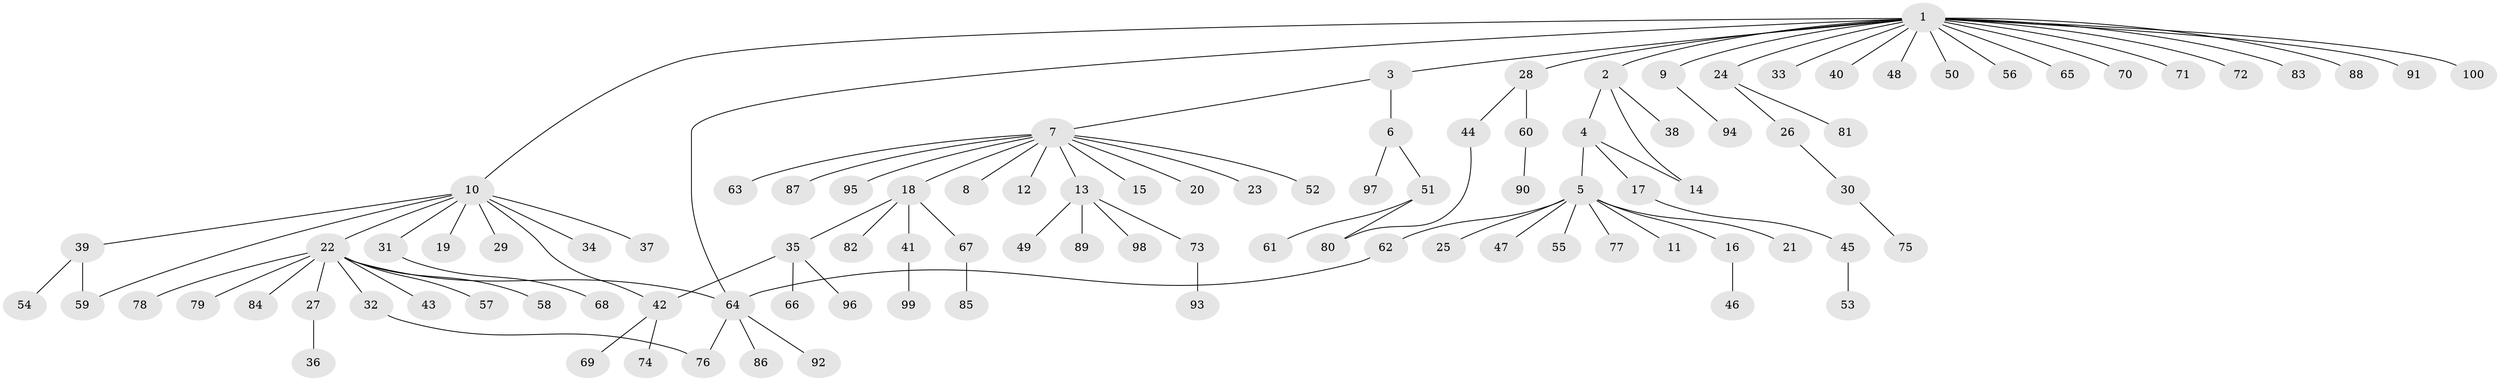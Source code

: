 // original degree distribution, {21: 0.007042253521126761, 5: 0.028169014084507043, 3: 0.09859154929577464, 10: 0.007042253521126761, 13: 0.007042253521126761, 2: 0.16901408450704225, 11: 0.014084507042253521, 1: 0.6267605633802817, 6: 0.014084507042253521, 4: 0.02112676056338028, 7: 0.007042253521126761}
// Generated by graph-tools (version 1.1) at 2025/50/03/04/25 22:50:43]
// undirected, 100 vertices, 106 edges
graph export_dot {
  node [color=gray90,style=filled];
  1;
  2;
  3;
  4;
  5;
  6;
  7;
  8;
  9;
  10;
  11;
  12;
  13;
  14;
  15;
  16;
  17;
  18;
  19;
  20;
  21;
  22;
  23;
  24;
  25;
  26;
  27;
  28;
  29;
  30;
  31;
  32;
  33;
  34;
  35;
  36;
  37;
  38;
  39;
  40;
  41;
  42;
  43;
  44;
  45;
  46;
  47;
  48;
  49;
  50;
  51;
  52;
  53;
  54;
  55;
  56;
  57;
  58;
  59;
  60;
  61;
  62;
  63;
  64;
  65;
  66;
  67;
  68;
  69;
  70;
  71;
  72;
  73;
  74;
  75;
  76;
  77;
  78;
  79;
  80;
  81;
  82;
  83;
  84;
  85;
  86;
  87;
  88;
  89;
  90;
  91;
  92;
  93;
  94;
  95;
  96;
  97;
  98;
  99;
  100;
  1 -- 2 [weight=1.0];
  1 -- 3 [weight=1.0];
  1 -- 9 [weight=1.0];
  1 -- 10 [weight=1.0];
  1 -- 24 [weight=1.0];
  1 -- 28 [weight=1.0];
  1 -- 33 [weight=1.0];
  1 -- 40 [weight=1.0];
  1 -- 48 [weight=1.0];
  1 -- 50 [weight=1.0];
  1 -- 56 [weight=1.0];
  1 -- 64 [weight=1.0];
  1 -- 65 [weight=1.0];
  1 -- 70 [weight=1.0];
  1 -- 71 [weight=1.0];
  1 -- 72 [weight=1.0];
  1 -- 83 [weight=1.0];
  1 -- 88 [weight=1.0];
  1 -- 91 [weight=1.0];
  1 -- 100 [weight=1.0];
  2 -- 4 [weight=1.0];
  2 -- 14 [weight=1.0];
  2 -- 38 [weight=1.0];
  3 -- 6 [weight=1.0];
  3 -- 7 [weight=1.0];
  4 -- 5 [weight=1.0];
  4 -- 14 [weight=1.0];
  4 -- 17 [weight=1.0];
  5 -- 11 [weight=1.0];
  5 -- 16 [weight=1.0];
  5 -- 21 [weight=1.0];
  5 -- 25 [weight=1.0];
  5 -- 47 [weight=1.0];
  5 -- 55 [weight=1.0];
  5 -- 62 [weight=1.0];
  5 -- 77 [weight=1.0];
  6 -- 51 [weight=1.0];
  6 -- 97 [weight=1.0];
  7 -- 8 [weight=1.0];
  7 -- 12 [weight=1.0];
  7 -- 13 [weight=1.0];
  7 -- 15 [weight=1.0];
  7 -- 18 [weight=1.0];
  7 -- 20 [weight=1.0];
  7 -- 23 [weight=1.0];
  7 -- 52 [weight=1.0];
  7 -- 63 [weight=1.0];
  7 -- 87 [weight=1.0];
  7 -- 95 [weight=1.0];
  9 -- 94 [weight=1.0];
  10 -- 19 [weight=1.0];
  10 -- 22 [weight=1.0];
  10 -- 29 [weight=1.0];
  10 -- 31 [weight=1.0];
  10 -- 34 [weight=1.0];
  10 -- 37 [weight=1.0];
  10 -- 39 [weight=1.0];
  10 -- 42 [weight=1.0];
  10 -- 59 [weight=1.0];
  13 -- 49 [weight=1.0];
  13 -- 73 [weight=1.0];
  13 -- 89 [weight=1.0];
  13 -- 98 [weight=1.0];
  16 -- 46 [weight=1.0];
  17 -- 45 [weight=1.0];
  18 -- 35 [weight=1.0];
  18 -- 41 [weight=1.0];
  18 -- 67 [weight=1.0];
  18 -- 82 [weight=1.0];
  22 -- 27 [weight=1.0];
  22 -- 32 [weight=1.0];
  22 -- 43 [weight=1.0];
  22 -- 57 [weight=1.0];
  22 -- 58 [weight=1.0];
  22 -- 64 [weight=1.0];
  22 -- 78 [weight=1.0];
  22 -- 79 [weight=1.0];
  22 -- 84 [weight=1.0];
  24 -- 26 [weight=1.0];
  24 -- 81 [weight=1.0];
  26 -- 30 [weight=1.0];
  27 -- 36 [weight=1.0];
  28 -- 44 [weight=1.0];
  28 -- 60 [weight=1.0];
  30 -- 75 [weight=1.0];
  31 -- 68 [weight=1.0];
  32 -- 76 [weight=1.0];
  35 -- 42 [weight=1.0];
  35 -- 66 [weight=1.0];
  35 -- 96 [weight=1.0];
  39 -- 54 [weight=1.0];
  39 -- 59 [weight=1.0];
  41 -- 99 [weight=1.0];
  42 -- 69 [weight=1.0];
  42 -- 74 [weight=1.0];
  44 -- 80 [weight=1.0];
  45 -- 53 [weight=1.0];
  51 -- 61 [weight=1.0];
  51 -- 80 [weight=1.0];
  60 -- 90 [weight=1.0];
  62 -- 64 [weight=1.0];
  64 -- 76 [weight=1.0];
  64 -- 86 [weight=1.0];
  64 -- 92 [weight=1.0];
  67 -- 85 [weight=1.0];
  73 -- 93 [weight=1.0];
}
